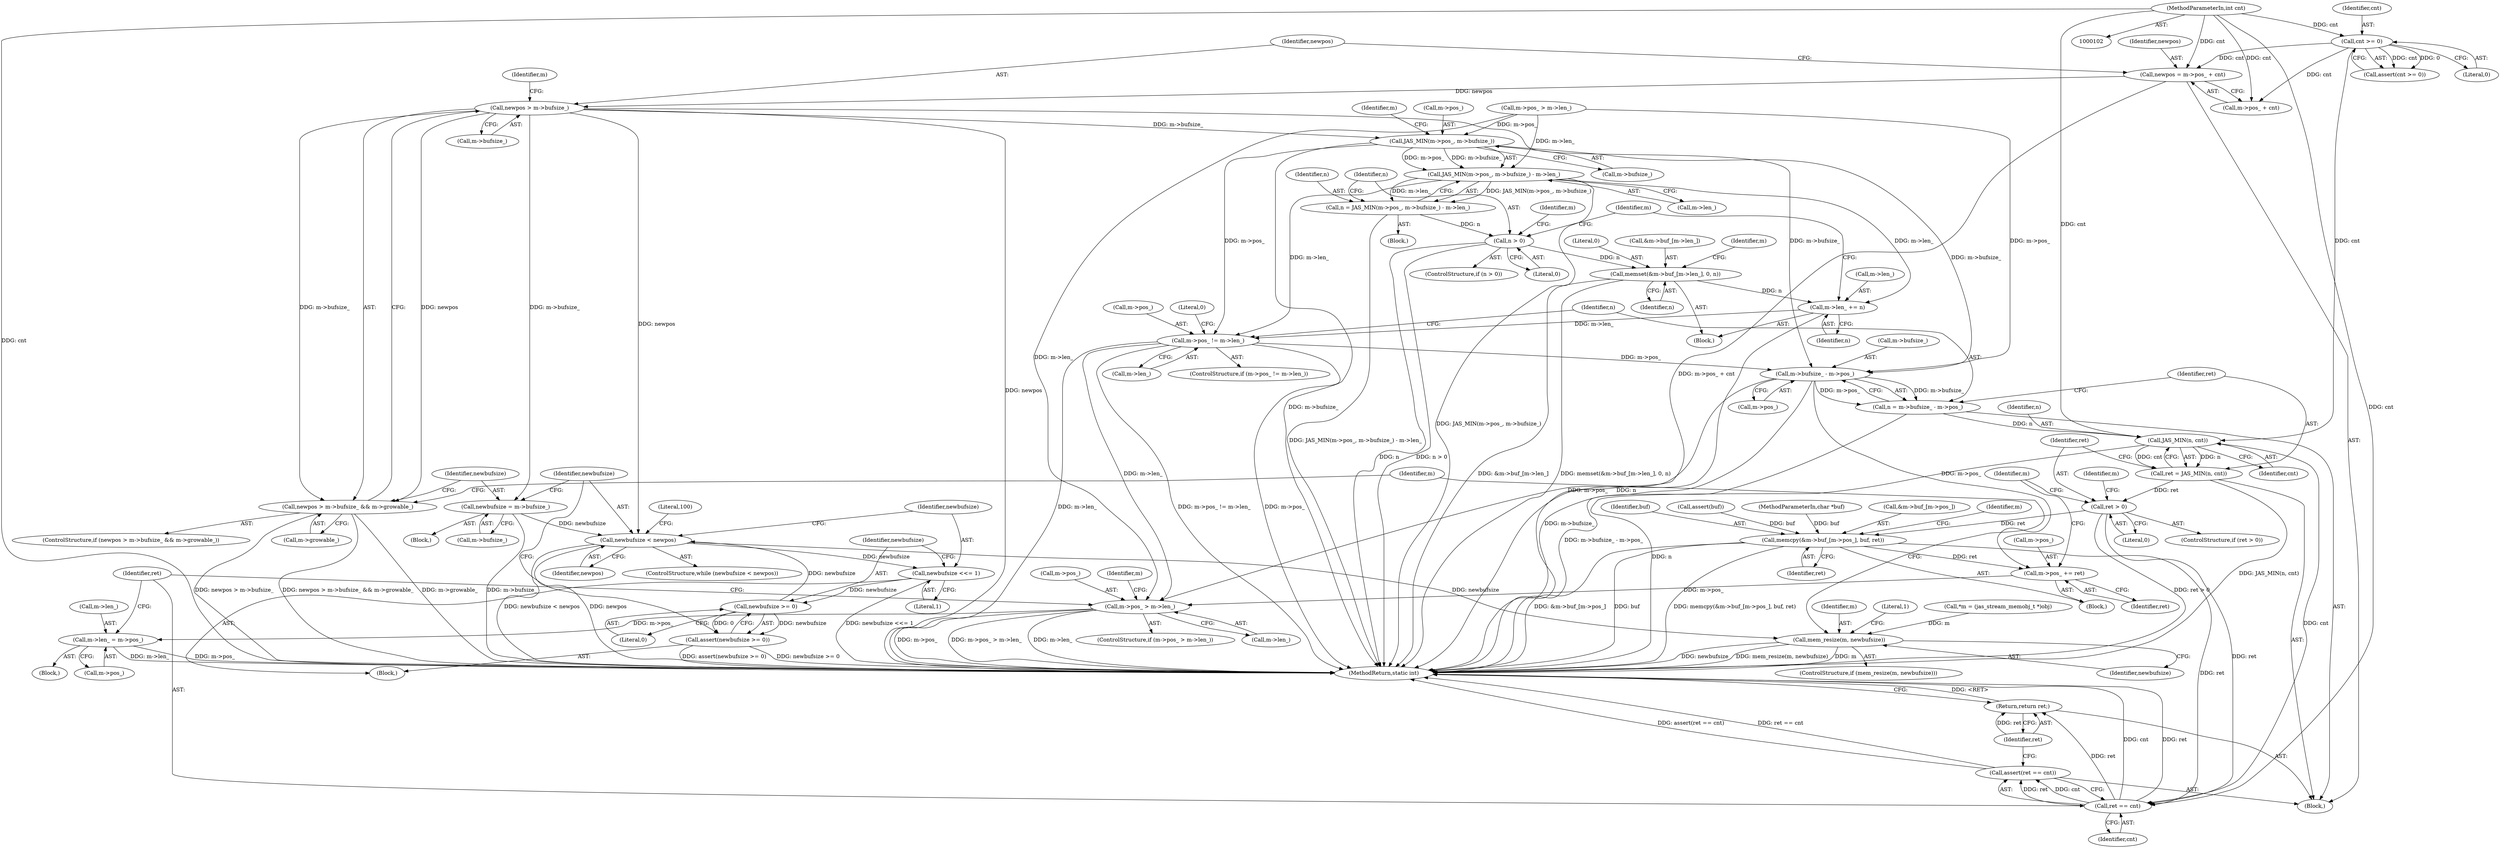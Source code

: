 digraph "1_jasper_634ce8e8a5accc0fa05dd2c20d42b4749d4b2735_7@integer" {
"1000132" [label="(Call,newpos = m->pos_ + cnt)"];
"1000120" [label="(Call,cnt >= 0)"];
"1000105" [label="(MethodParameterIn,int cnt)"];
"1000141" [label="(Call,newpos > m->bufsize_)"];
"1000140" [label="(Call,newpos > m->bufsize_ && m->growable_)"];
"1000150" [label="(Call,newbufsize = m->bufsize_)"];
"1000156" [label="(Call,newbufsize < newpos)"];
"1000160" [label="(Call,newbufsize <<= 1)"];
"1000164" [label="(Call,newbufsize >= 0)"];
"1000163" [label="(Call,assert(newbufsize >= 0))"];
"1000177" [label="(Call,mem_resize(m, newbufsize))"];
"1000196" [label="(Call,JAS_MIN(m->pos_, m->bufsize_))"];
"1000195" [label="(Call,JAS_MIN(m->pos_, m->bufsize_) - m->len_)"];
"1000193" [label="(Call,n = JAS_MIN(m->pos_, m->bufsize_) - m->len_)"];
"1000207" [label="(Call,n > 0)"];
"1000211" [label="(Call,memset(&m->buf_[m->len_], 0, n))"];
"1000222" [label="(Call,m->len_ += n)"];
"1000228" [label="(Call,m->pos_ != m->len_)"];
"1000240" [label="(Call,m->bufsize_ - m->pos_)"];
"1000238" [label="(Call,n = m->bufsize_ - m->pos_)"];
"1000249" [label="(Call,JAS_MIN(n, cnt))"];
"1000247" [label="(Call,ret = JAS_MIN(n, cnt))"];
"1000253" [label="(Call,ret > 0)"];
"1000257" [label="(Call,memcpy(&m->buf_[m->pos_], buf, ret))"];
"1000268" [label="(Call,m->pos_ += ret)"];
"1000274" [label="(Call,m->pos_ > m->len_)"];
"1000282" [label="(Call,m->len_ = m->pos_)"];
"1000290" [label="(Call,ret == cnt)"];
"1000289" [label="(Call,assert(ret == cnt))"];
"1000293" [label="(Return,return ret;)"];
"1000249" [label="(Call,JAS_MIN(n, cnt))"];
"1000146" [label="(Call,m->growable_)"];
"1000193" [label="(Call,n = JAS_MIN(m->pos_, m->bufsize_) - m->len_)"];
"1000183" [label="(Literal,1)"];
"1000258" [label="(Call,&m->buf_[m->pos_])"];
"1000150" [label="(Call,newbufsize = m->bufsize_)"];
"1000295" [label="(MethodReturn,static int)"];
"1000163" [label="(Call,assert(newbufsize >= 0))"];
"1000166" [label="(Literal,0)"];
"1000134" [label="(Call,m->pos_ + cnt)"];
"1000294" [label="(Identifier,ret)"];
"1000194" [label="(Identifier,n)"];
"1000159" [label="(Block,)"];
"1000281" [label="(Block,)"];
"1000255" [label="(Literal,0)"];
"1000276" [label="(Identifier,m)"];
"1000254" [label="(Identifier,ret)"];
"1000158" [label="(Identifier,newpos)"];
"1000120" [label="(Call,cnt >= 0)"];
"1000251" [label="(Identifier,cnt)"];
"1000207" [label="(Call,n > 0)"];
"1000179" [label="(Identifier,newbufsize)"];
"1000215" [label="(Identifier,m)"];
"1000133" [label="(Identifier,newpos)"];
"1000139" [label="(ControlStructure,if (newpos > m->bufsize_ && m->growable_))"];
"1000121" [label="(Identifier,cnt)"];
"1000256" [label="(Block,)"];
"1000283" [label="(Call,m->len_)"];
"1000192" [label="(Block,)"];
"1000286" [label="(Call,m->pos_)"];
"1000240" [label="(Call,m->bufsize_ - m->pos_)"];
"1000119" [label="(Call,assert(cnt >= 0))"];
"1000278" [label="(Call,m->len_)"];
"1000212" [label="(Call,&m->buf_[m->len_])"];
"1000222" [label="(Call,m->len_ += n)"];
"1000237" [label="(Literal,0)"];
"1000284" [label="(Identifier,m)"];
"1000206" [label="(ControlStructure,if (n > 0))"];
"1000164" [label="(Call,newbufsize >= 0)"];
"1000168" [label="(Literal,100)"];
"1000269" [label="(Call,m->pos_)"];
"1000226" [label="(Identifier,n)"];
"1000273" [label="(ControlStructure,if (m->pos_ > m->len_))"];
"1000147" [label="(Identifier,m)"];
"1000261" [label="(Identifier,m)"];
"1000230" [label="(Identifier,m)"];
"1000253" [label="(Call,ret > 0)"];
"1000292" [label="(Identifier,cnt)"];
"1000252" [label="(ControlStructure,if (ret > 0))"];
"1000196" [label="(Call,JAS_MIN(m->pos_, m->bufsize_))"];
"1000229" [label="(Call,m->pos_)"];
"1000157" [label="(Identifier,newbufsize)"];
"1000223" [label="(Call,m->len_)"];
"1000211" [label="(Call,memset(&m->buf_[m->len_], 0, n))"];
"1000156" [label="(Call,newbufsize < newpos)"];
"1000291" [label="(Identifier,ret)"];
"1000110" [label="(Call,*m = (jas_stream_memobj_t *)obj)"];
"1000210" [label="(Block,)"];
"1000290" [label="(Call,ret == cnt)"];
"1000187" [label="(Identifier,m)"];
"1000270" [label="(Identifier,m)"];
"1000105" [label="(MethodParameterIn,int cnt)"];
"1000241" [label="(Call,m->bufsize_)"];
"1000140" [label="(Call,newpos > m->bufsize_ && m->growable_)"];
"1000165" [label="(Identifier,newbufsize)"];
"1000185" [label="(Call,m->pos_ > m->len_)"];
"1000209" [label="(Literal,0)"];
"1000232" [label="(Call,m->len_)"];
"1000161" [label="(Identifier,newbufsize)"];
"1000257" [label="(Call,memcpy(&m->buf_[m->pos_], buf, ret))"];
"1000221" [label="(Identifier,n)"];
"1000282" [label="(Call,m->len_ = m->pos_)"];
"1000122" [label="(Literal,0)"];
"1000155" [label="(ControlStructure,while (newbufsize < newpos))"];
"1000247" [label="(Call,ret = JAS_MIN(n, cnt))"];
"1000204" [label="(Identifier,m)"];
"1000162" [label="(Literal,1)"];
"1000143" [label="(Call,m->bufsize_)"];
"1000177" [label="(Call,mem_resize(m, newbufsize))"];
"1000293" [label="(Return,return ret;)"];
"1000195" [label="(Call,JAS_MIN(m->pos_, m->bufsize_) - m->len_)"];
"1000208" [label="(Identifier,n)"];
"1000106" [label="(Block,)"];
"1000267" [label="(Identifier,ret)"];
"1000274" [label="(Call,m->pos_ > m->len_)"];
"1000238" [label="(Call,n = m->bufsize_ - m->pos_)"];
"1000149" [label="(Block,)"];
"1000151" [label="(Identifier,newbufsize)"];
"1000239" [label="(Identifier,n)"];
"1000272" [label="(Identifier,ret)"];
"1000141" [label="(Call,newpos > m->bufsize_)"];
"1000160" [label="(Call,newbufsize <<= 1)"];
"1000266" [label="(Identifier,buf)"];
"1000228" [label="(Call,m->pos_ != m->len_)"];
"1000268" [label="(Call,m->pos_ += ret)"];
"1000203" [label="(Call,m->len_)"];
"1000142" [label="(Identifier,newpos)"];
"1000224" [label="(Identifier,m)"];
"1000244" [label="(Call,m->pos_)"];
"1000197" [label="(Call,m->pos_)"];
"1000248" [label="(Identifier,ret)"];
"1000250" [label="(Identifier,n)"];
"1000176" [label="(ControlStructure,if (mem_resize(m, newbufsize)))"];
"1000275" [label="(Call,m->pos_)"];
"1000152" [label="(Call,m->bufsize_)"];
"1000132" [label="(Call,newpos = m->pos_ + cnt)"];
"1000117" [label="(Call,assert(buf))"];
"1000289" [label="(Call,assert(ret == cnt))"];
"1000178" [label="(Identifier,m)"];
"1000227" [label="(ControlStructure,if (m->pos_ != m->len_))"];
"1000220" [label="(Literal,0)"];
"1000104" [label="(MethodParameterIn,char *buf)"];
"1000200" [label="(Call,m->bufsize_)"];
"1000132" -> "1000106"  [label="AST: "];
"1000132" -> "1000134"  [label="CFG: "];
"1000133" -> "1000132"  [label="AST: "];
"1000134" -> "1000132"  [label="AST: "];
"1000142" -> "1000132"  [label="CFG: "];
"1000132" -> "1000295"  [label="DDG: m->pos_ + cnt"];
"1000120" -> "1000132"  [label="DDG: cnt"];
"1000105" -> "1000132"  [label="DDG: cnt"];
"1000132" -> "1000141"  [label="DDG: newpos"];
"1000120" -> "1000119"  [label="AST: "];
"1000120" -> "1000122"  [label="CFG: "];
"1000121" -> "1000120"  [label="AST: "];
"1000122" -> "1000120"  [label="AST: "];
"1000119" -> "1000120"  [label="CFG: "];
"1000120" -> "1000119"  [label="DDG: cnt"];
"1000120" -> "1000119"  [label="DDG: 0"];
"1000105" -> "1000120"  [label="DDG: cnt"];
"1000120" -> "1000134"  [label="DDG: cnt"];
"1000120" -> "1000249"  [label="DDG: cnt"];
"1000105" -> "1000102"  [label="AST: "];
"1000105" -> "1000295"  [label="DDG: cnt"];
"1000105" -> "1000134"  [label="DDG: cnt"];
"1000105" -> "1000249"  [label="DDG: cnt"];
"1000105" -> "1000290"  [label="DDG: cnt"];
"1000141" -> "1000140"  [label="AST: "];
"1000141" -> "1000143"  [label="CFG: "];
"1000142" -> "1000141"  [label="AST: "];
"1000143" -> "1000141"  [label="AST: "];
"1000147" -> "1000141"  [label="CFG: "];
"1000140" -> "1000141"  [label="CFG: "];
"1000141" -> "1000295"  [label="DDG: newpos"];
"1000141" -> "1000140"  [label="DDG: newpos"];
"1000141" -> "1000140"  [label="DDG: m->bufsize_"];
"1000141" -> "1000150"  [label="DDG: m->bufsize_"];
"1000141" -> "1000156"  [label="DDG: newpos"];
"1000141" -> "1000196"  [label="DDG: m->bufsize_"];
"1000141" -> "1000240"  [label="DDG: m->bufsize_"];
"1000140" -> "1000139"  [label="AST: "];
"1000140" -> "1000146"  [label="CFG: "];
"1000146" -> "1000140"  [label="AST: "];
"1000151" -> "1000140"  [label="CFG: "];
"1000187" -> "1000140"  [label="CFG: "];
"1000140" -> "1000295"  [label="DDG: newpos > m->bufsize_"];
"1000140" -> "1000295"  [label="DDG: newpos > m->bufsize_ && m->growable_"];
"1000140" -> "1000295"  [label="DDG: m->growable_"];
"1000150" -> "1000149"  [label="AST: "];
"1000150" -> "1000152"  [label="CFG: "];
"1000151" -> "1000150"  [label="AST: "];
"1000152" -> "1000150"  [label="AST: "];
"1000157" -> "1000150"  [label="CFG: "];
"1000150" -> "1000295"  [label="DDG: m->bufsize_"];
"1000150" -> "1000156"  [label="DDG: newbufsize"];
"1000156" -> "1000155"  [label="AST: "];
"1000156" -> "1000158"  [label="CFG: "];
"1000157" -> "1000156"  [label="AST: "];
"1000158" -> "1000156"  [label="AST: "];
"1000161" -> "1000156"  [label="CFG: "];
"1000168" -> "1000156"  [label="CFG: "];
"1000156" -> "1000295"  [label="DDG: newpos"];
"1000156" -> "1000295"  [label="DDG: newbufsize < newpos"];
"1000164" -> "1000156"  [label="DDG: newbufsize"];
"1000156" -> "1000160"  [label="DDG: newbufsize"];
"1000156" -> "1000177"  [label="DDG: newbufsize"];
"1000160" -> "1000159"  [label="AST: "];
"1000160" -> "1000162"  [label="CFG: "];
"1000161" -> "1000160"  [label="AST: "];
"1000162" -> "1000160"  [label="AST: "];
"1000165" -> "1000160"  [label="CFG: "];
"1000160" -> "1000295"  [label="DDG: newbufsize <<= 1"];
"1000160" -> "1000164"  [label="DDG: newbufsize"];
"1000164" -> "1000163"  [label="AST: "];
"1000164" -> "1000166"  [label="CFG: "];
"1000165" -> "1000164"  [label="AST: "];
"1000166" -> "1000164"  [label="AST: "];
"1000163" -> "1000164"  [label="CFG: "];
"1000164" -> "1000163"  [label="DDG: newbufsize"];
"1000164" -> "1000163"  [label="DDG: 0"];
"1000163" -> "1000159"  [label="AST: "];
"1000157" -> "1000163"  [label="CFG: "];
"1000163" -> "1000295"  [label="DDG: newbufsize >= 0"];
"1000163" -> "1000295"  [label="DDG: assert(newbufsize >= 0)"];
"1000177" -> "1000176"  [label="AST: "];
"1000177" -> "1000179"  [label="CFG: "];
"1000178" -> "1000177"  [label="AST: "];
"1000179" -> "1000177"  [label="AST: "];
"1000183" -> "1000177"  [label="CFG: "];
"1000187" -> "1000177"  [label="CFG: "];
"1000177" -> "1000295"  [label="DDG: m"];
"1000177" -> "1000295"  [label="DDG: newbufsize"];
"1000177" -> "1000295"  [label="DDG: mem_resize(m, newbufsize)"];
"1000110" -> "1000177"  [label="DDG: m"];
"1000196" -> "1000195"  [label="AST: "];
"1000196" -> "1000200"  [label="CFG: "];
"1000197" -> "1000196"  [label="AST: "];
"1000200" -> "1000196"  [label="AST: "];
"1000204" -> "1000196"  [label="CFG: "];
"1000196" -> "1000295"  [label="DDG: m->bufsize_"];
"1000196" -> "1000195"  [label="DDG: m->pos_"];
"1000196" -> "1000195"  [label="DDG: m->bufsize_"];
"1000185" -> "1000196"  [label="DDG: m->pos_"];
"1000196" -> "1000228"  [label="DDG: m->pos_"];
"1000196" -> "1000240"  [label="DDG: m->bufsize_"];
"1000195" -> "1000193"  [label="AST: "];
"1000195" -> "1000203"  [label="CFG: "];
"1000203" -> "1000195"  [label="AST: "];
"1000193" -> "1000195"  [label="CFG: "];
"1000195" -> "1000295"  [label="DDG: JAS_MIN(m->pos_, m->bufsize_)"];
"1000195" -> "1000193"  [label="DDG: JAS_MIN(m->pos_, m->bufsize_)"];
"1000195" -> "1000193"  [label="DDG: m->len_"];
"1000185" -> "1000195"  [label="DDG: m->len_"];
"1000195" -> "1000222"  [label="DDG: m->len_"];
"1000195" -> "1000228"  [label="DDG: m->len_"];
"1000193" -> "1000192"  [label="AST: "];
"1000194" -> "1000193"  [label="AST: "];
"1000208" -> "1000193"  [label="CFG: "];
"1000193" -> "1000295"  [label="DDG: JAS_MIN(m->pos_, m->bufsize_) - m->len_"];
"1000193" -> "1000207"  [label="DDG: n"];
"1000207" -> "1000206"  [label="AST: "];
"1000207" -> "1000209"  [label="CFG: "];
"1000208" -> "1000207"  [label="AST: "];
"1000209" -> "1000207"  [label="AST: "];
"1000215" -> "1000207"  [label="CFG: "];
"1000230" -> "1000207"  [label="CFG: "];
"1000207" -> "1000295"  [label="DDG: n"];
"1000207" -> "1000295"  [label="DDG: n > 0"];
"1000207" -> "1000211"  [label="DDG: n"];
"1000211" -> "1000210"  [label="AST: "];
"1000211" -> "1000221"  [label="CFG: "];
"1000212" -> "1000211"  [label="AST: "];
"1000220" -> "1000211"  [label="AST: "];
"1000221" -> "1000211"  [label="AST: "];
"1000224" -> "1000211"  [label="CFG: "];
"1000211" -> "1000295"  [label="DDG: &m->buf_[m->len_]"];
"1000211" -> "1000295"  [label="DDG: memset(&m->buf_[m->len_], 0, n)"];
"1000211" -> "1000222"  [label="DDG: n"];
"1000222" -> "1000210"  [label="AST: "];
"1000222" -> "1000226"  [label="CFG: "];
"1000223" -> "1000222"  [label="AST: "];
"1000226" -> "1000222"  [label="AST: "];
"1000230" -> "1000222"  [label="CFG: "];
"1000222" -> "1000295"  [label="DDG: n"];
"1000222" -> "1000228"  [label="DDG: m->len_"];
"1000228" -> "1000227"  [label="AST: "];
"1000228" -> "1000232"  [label="CFG: "];
"1000229" -> "1000228"  [label="AST: "];
"1000232" -> "1000228"  [label="AST: "];
"1000237" -> "1000228"  [label="CFG: "];
"1000239" -> "1000228"  [label="CFG: "];
"1000228" -> "1000295"  [label="DDG: m->len_"];
"1000228" -> "1000295"  [label="DDG: m->pos_ != m->len_"];
"1000228" -> "1000295"  [label="DDG: m->pos_"];
"1000228" -> "1000240"  [label="DDG: m->pos_"];
"1000228" -> "1000274"  [label="DDG: m->len_"];
"1000240" -> "1000238"  [label="AST: "];
"1000240" -> "1000244"  [label="CFG: "];
"1000241" -> "1000240"  [label="AST: "];
"1000244" -> "1000240"  [label="AST: "];
"1000238" -> "1000240"  [label="CFG: "];
"1000240" -> "1000295"  [label="DDG: m->bufsize_"];
"1000240" -> "1000238"  [label="DDG: m->bufsize_"];
"1000240" -> "1000238"  [label="DDG: m->pos_"];
"1000185" -> "1000240"  [label="DDG: m->pos_"];
"1000240" -> "1000268"  [label="DDG: m->pos_"];
"1000240" -> "1000274"  [label="DDG: m->pos_"];
"1000238" -> "1000106"  [label="AST: "];
"1000239" -> "1000238"  [label="AST: "];
"1000248" -> "1000238"  [label="CFG: "];
"1000238" -> "1000295"  [label="DDG: m->bufsize_ - m->pos_"];
"1000238" -> "1000249"  [label="DDG: n"];
"1000249" -> "1000247"  [label="AST: "];
"1000249" -> "1000251"  [label="CFG: "];
"1000250" -> "1000249"  [label="AST: "];
"1000251" -> "1000249"  [label="AST: "];
"1000247" -> "1000249"  [label="CFG: "];
"1000249" -> "1000295"  [label="DDG: n"];
"1000249" -> "1000247"  [label="DDG: n"];
"1000249" -> "1000247"  [label="DDG: cnt"];
"1000249" -> "1000290"  [label="DDG: cnt"];
"1000247" -> "1000106"  [label="AST: "];
"1000248" -> "1000247"  [label="AST: "];
"1000254" -> "1000247"  [label="CFG: "];
"1000247" -> "1000295"  [label="DDG: JAS_MIN(n, cnt)"];
"1000247" -> "1000253"  [label="DDG: ret"];
"1000253" -> "1000252"  [label="AST: "];
"1000253" -> "1000255"  [label="CFG: "];
"1000254" -> "1000253"  [label="AST: "];
"1000255" -> "1000253"  [label="AST: "];
"1000261" -> "1000253"  [label="CFG: "];
"1000276" -> "1000253"  [label="CFG: "];
"1000253" -> "1000295"  [label="DDG: ret > 0"];
"1000253" -> "1000257"  [label="DDG: ret"];
"1000253" -> "1000290"  [label="DDG: ret"];
"1000257" -> "1000256"  [label="AST: "];
"1000257" -> "1000267"  [label="CFG: "];
"1000258" -> "1000257"  [label="AST: "];
"1000266" -> "1000257"  [label="AST: "];
"1000267" -> "1000257"  [label="AST: "];
"1000270" -> "1000257"  [label="CFG: "];
"1000257" -> "1000295"  [label="DDG: &m->buf_[m->pos_]"];
"1000257" -> "1000295"  [label="DDG: buf"];
"1000257" -> "1000295"  [label="DDG: memcpy(&m->buf_[m->pos_], buf, ret)"];
"1000117" -> "1000257"  [label="DDG: buf"];
"1000104" -> "1000257"  [label="DDG: buf"];
"1000257" -> "1000268"  [label="DDG: ret"];
"1000257" -> "1000290"  [label="DDG: ret"];
"1000268" -> "1000256"  [label="AST: "];
"1000268" -> "1000272"  [label="CFG: "];
"1000269" -> "1000268"  [label="AST: "];
"1000272" -> "1000268"  [label="AST: "];
"1000276" -> "1000268"  [label="CFG: "];
"1000268" -> "1000274"  [label="DDG: m->pos_"];
"1000274" -> "1000273"  [label="AST: "];
"1000274" -> "1000278"  [label="CFG: "];
"1000275" -> "1000274"  [label="AST: "];
"1000278" -> "1000274"  [label="AST: "];
"1000284" -> "1000274"  [label="CFG: "];
"1000291" -> "1000274"  [label="CFG: "];
"1000274" -> "1000295"  [label="DDG: m->pos_"];
"1000274" -> "1000295"  [label="DDG: m->pos_ > m->len_"];
"1000274" -> "1000295"  [label="DDG: m->len_"];
"1000185" -> "1000274"  [label="DDG: m->len_"];
"1000274" -> "1000282"  [label="DDG: m->pos_"];
"1000282" -> "1000281"  [label="AST: "];
"1000282" -> "1000286"  [label="CFG: "];
"1000283" -> "1000282"  [label="AST: "];
"1000286" -> "1000282"  [label="AST: "];
"1000291" -> "1000282"  [label="CFG: "];
"1000282" -> "1000295"  [label="DDG: m->pos_"];
"1000282" -> "1000295"  [label="DDG: m->len_"];
"1000290" -> "1000289"  [label="AST: "];
"1000290" -> "1000292"  [label="CFG: "];
"1000291" -> "1000290"  [label="AST: "];
"1000292" -> "1000290"  [label="AST: "];
"1000289" -> "1000290"  [label="CFG: "];
"1000290" -> "1000295"  [label="DDG: ret"];
"1000290" -> "1000295"  [label="DDG: cnt"];
"1000290" -> "1000289"  [label="DDG: ret"];
"1000290" -> "1000289"  [label="DDG: cnt"];
"1000290" -> "1000293"  [label="DDG: ret"];
"1000289" -> "1000106"  [label="AST: "];
"1000294" -> "1000289"  [label="CFG: "];
"1000289" -> "1000295"  [label="DDG: ret == cnt"];
"1000289" -> "1000295"  [label="DDG: assert(ret == cnt)"];
"1000293" -> "1000106"  [label="AST: "];
"1000293" -> "1000294"  [label="CFG: "];
"1000294" -> "1000293"  [label="AST: "];
"1000295" -> "1000293"  [label="CFG: "];
"1000293" -> "1000295"  [label="DDG: <RET>"];
"1000294" -> "1000293"  [label="DDG: ret"];
}
